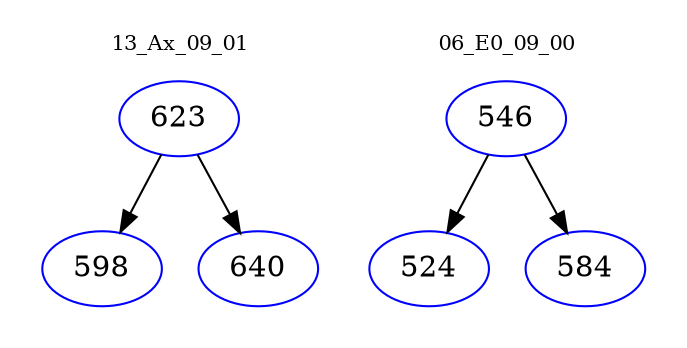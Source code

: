 digraph{
subgraph cluster_0 {
color = white
label = "13_Ax_09_01";
fontsize=10;
T0_623 [label="623", color="blue"]
T0_623 -> T0_598 [color="black"]
T0_598 [label="598", color="blue"]
T0_623 -> T0_640 [color="black"]
T0_640 [label="640", color="blue"]
}
subgraph cluster_1 {
color = white
label = "06_E0_09_00";
fontsize=10;
T1_546 [label="546", color="blue"]
T1_546 -> T1_524 [color="black"]
T1_524 [label="524", color="blue"]
T1_546 -> T1_584 [color="black"]
T1_584 [label="584", color="blue"]
}
}
